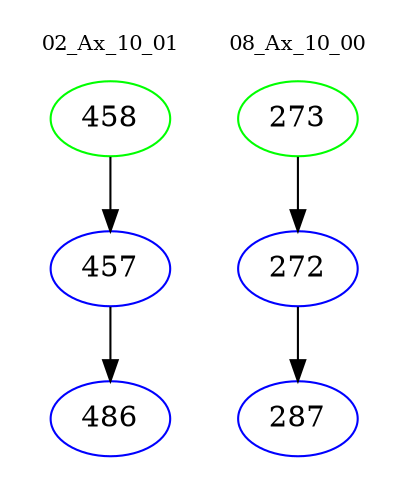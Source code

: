 digraph{
subgraph cluster_0 {
color = white
label = "02_Ax_10_01";
fontsize=10;
T0_458 [label="458", color="green"]
T0_458 -> T0_457 [color="black"]
T0_457 [label="457", color="blue"]
T0_457 -> T0_486 [color="black"]
T0_486 [label="486", color="blue"]
}
subgraph cluster_1 {
color = white
label = "08_Ax_10_00";
fontsize=10;
T1_273 [label="273", color="green"]
T1_273 -> T1_272 [color="black"]
T1_272 [label="272", color="blue"]
T1_272 -> T1_287 [color="black"]
T1_287 [label="287", color="blue"]
}
}
